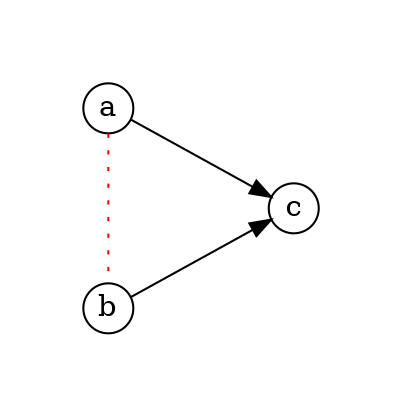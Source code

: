 digraph G {
  
  rankdir=LR;

  nodesep=1; ranksep=0.9;
  center=true; margin=0.5; 
  node [height="0.33", width="0.33", fixedsize=true];

  {a,b}->c;
  a->b [style=dotted, arrowhead=none, color=red];
  {rank=same;a;b;}
  
}